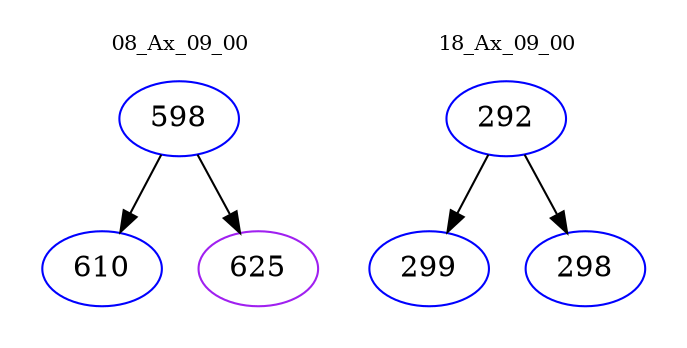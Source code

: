 digraph{
subgraph cluster_0 {
color = white
label = "08_Ax_09_00";
fontsize=10;
T0_598 [label="598", color="blue"]
T0_598 -> T0_610 [color="black"]
T0_610 [label="610", color="blue"]
T0_598 -> T0_625 [color="black"]
T0_625 [label="625", color="purple"]
}
subgraph cluster_1 {
color = white
label = "18_Ax_09_00";
fontsize=10;
T1_292 [label="292", color="blue"]
T1_292 -> T1_299 [color="black"]
T1_299 [label="299", color="blue"]
T1_292 -> T1_298 [color="black"]
T1_298 [label="298", color="blue"]
}
}
